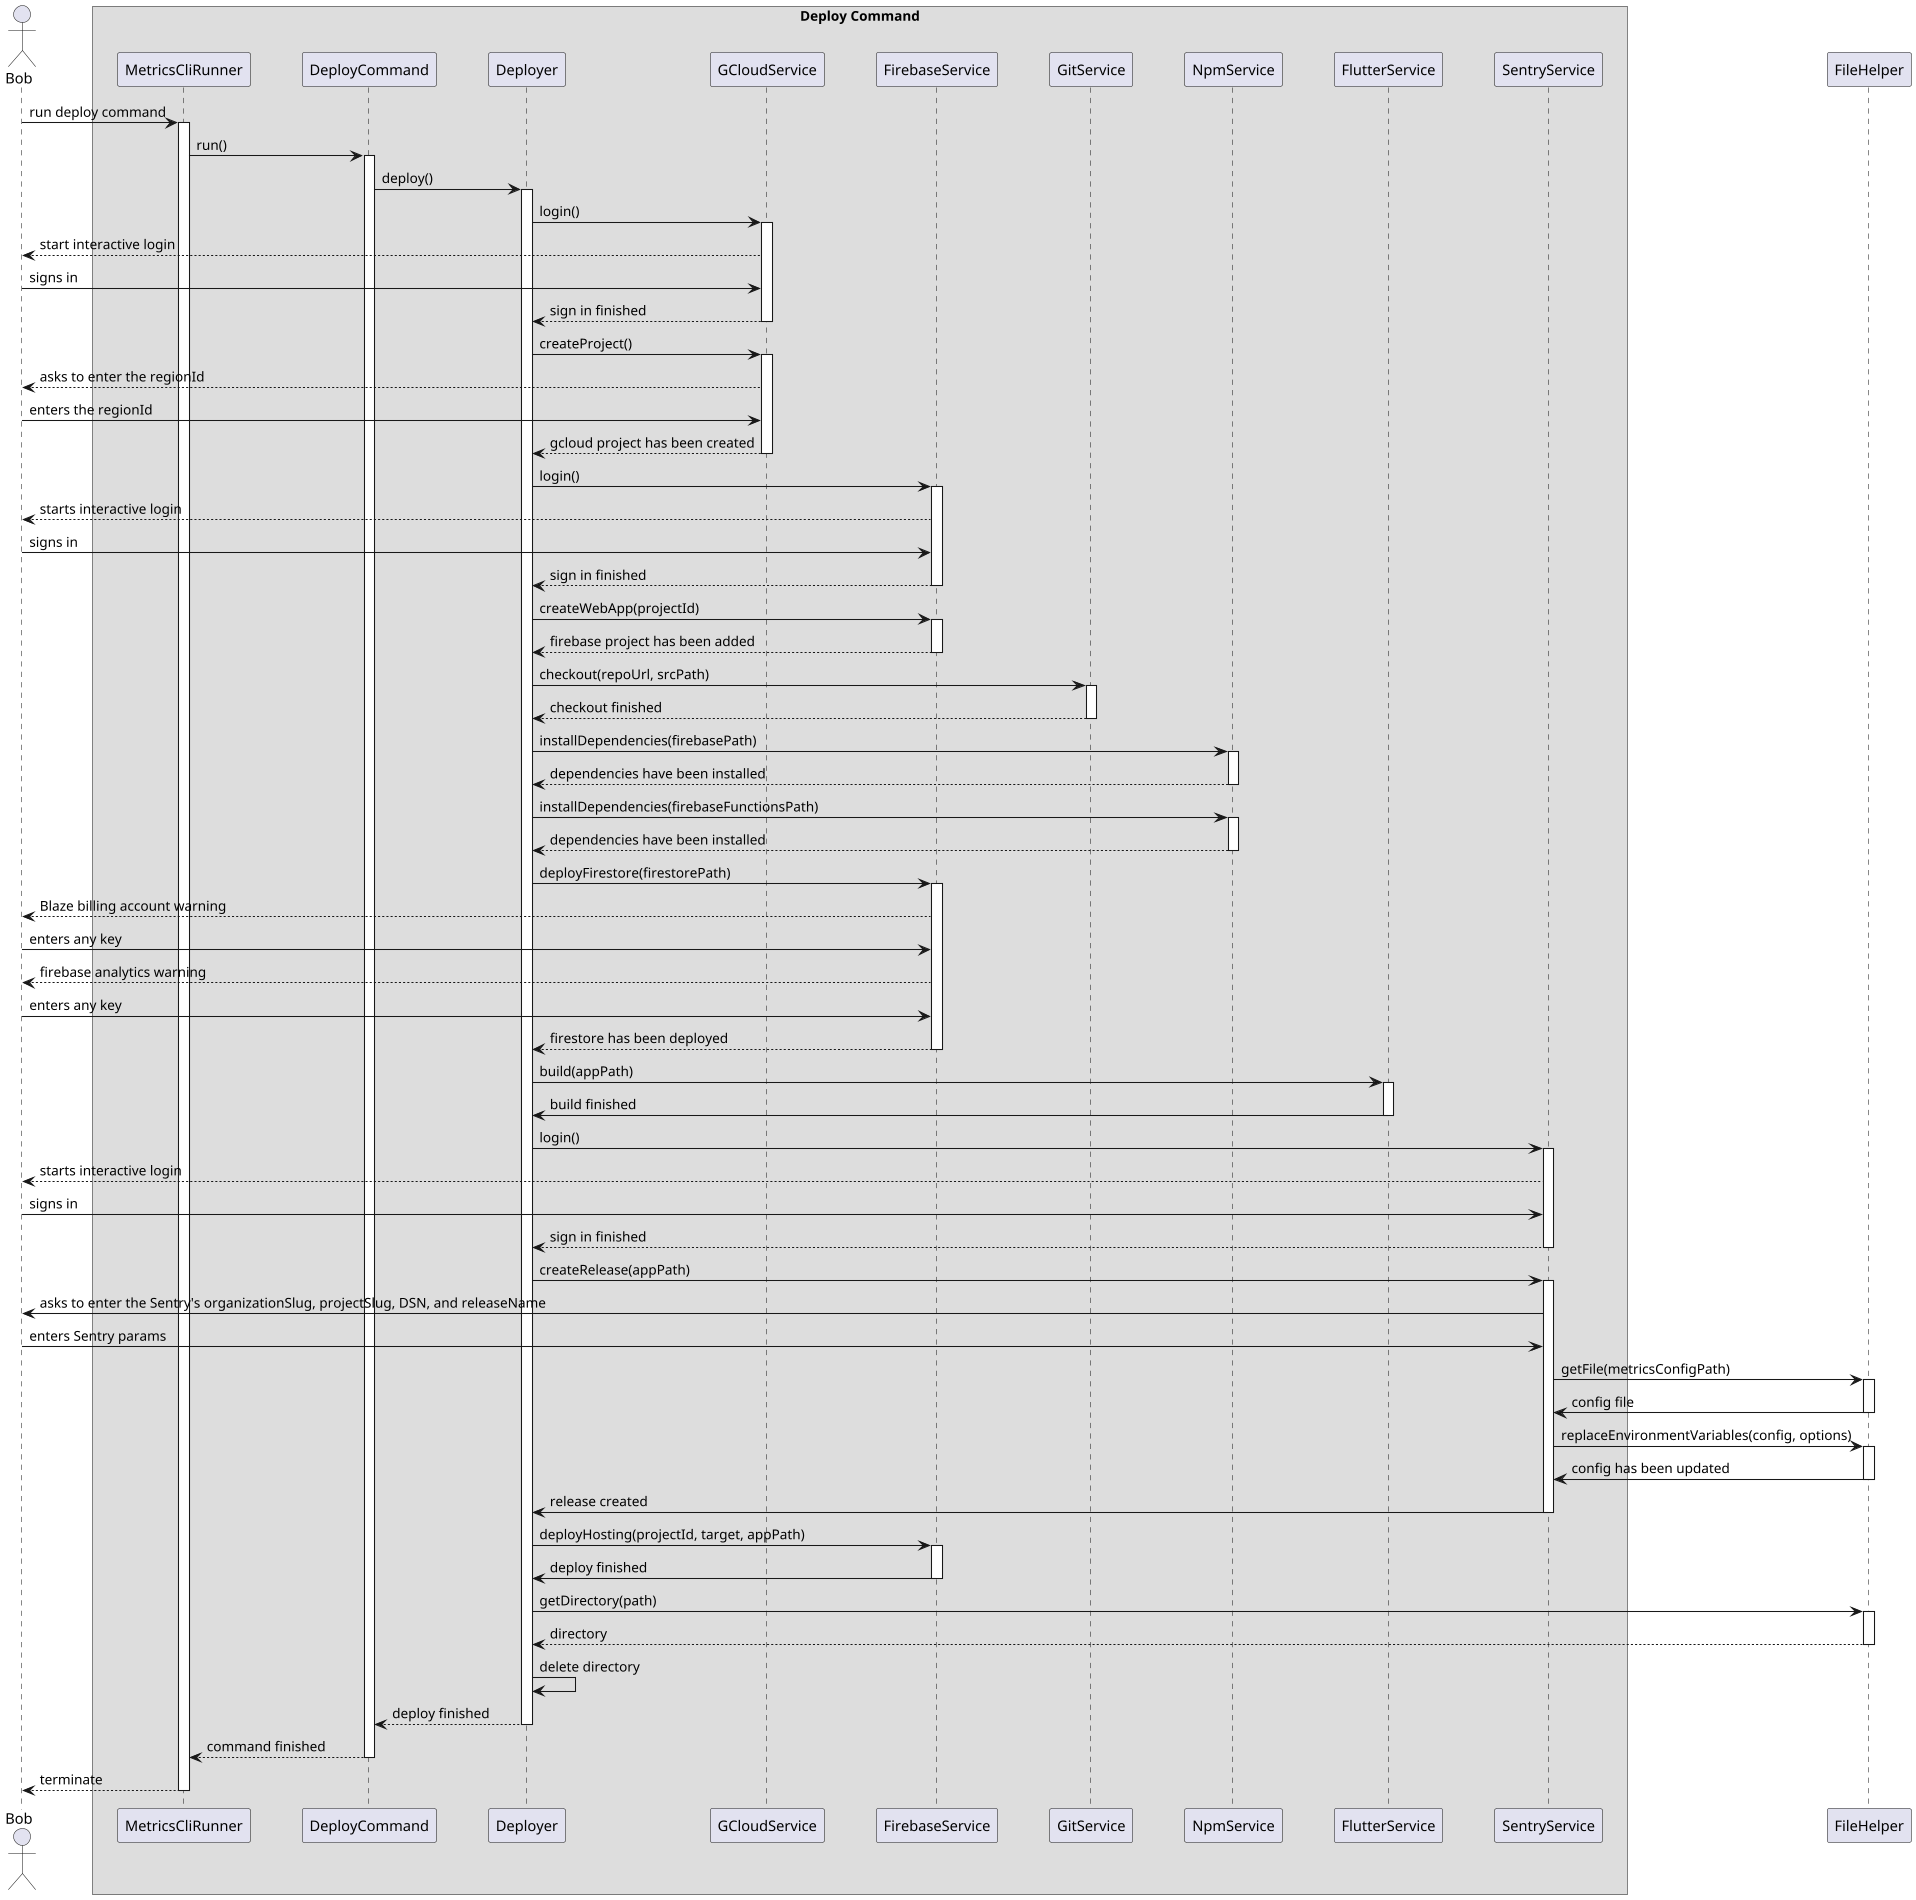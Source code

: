 @startuml deploy_command_sequence_diagram

scale 1900 height

skinparam ParticipantPadding 20
skinparam BoxPadding 10

actor Bob

box Deploy Command
participant MetricsCliRunner
participant DeployCommand
participant Deployer
participant GCloudService
participant FirebaseService
participant GitService
participant NpmService
participant FlutterService
participant SentryService
end box


participant FileHelper

Bob -> MetricsCliRunner ++ : run deploy command
MetricsCliRunner -> DeployCommand ++ : run()
DeployCommand -> Deployer ++ : deploy()
Deployer -> GCloudService ++ : login()

GCloudService --> Bob : start interactive login
Bob -> GCloudService : signs in
GCloudService --> Deployer -- : sign in finished

Deployer -> GCloudService ++ : createProject()

GCloudService --> Bob : asks to enter the regionId
Bob -> GCloudService : enters the regionId

GCloudService --> Deployer -- : gcloud project has been created

Deployer -> FirebaseService ++ : login()
FirebaseService --> Bob : starts interactive login
Bob -> FirebaseService : signs in
FirebaseService --> Deployer -- : sign in finished

Deployer -> FirebaseService ++ : createWebApp(projectId)

FirebaseService --> Deployer -- : firebase project has been added

Deployer -> GitService ++ : checkout(repoUrl, srcPath)
GitService --> Deployer -- : checkout finished


Deployer -> NpmService ++ : installDependencies(firebasePath)
NpmService --> Deployer -- : dependencies have been installed

Deployer -> NpmService ++ : installDependencies(firebaseFunctionsPath)
NpmService --> Deployer --: dependencies have been installed

Deployer -> FirebaseService ++ : deployFirestore(firestorePath)

FirebaseService --> Bob : Blaze billing account warning
Bob -> FirebaseService : enters any key

FirebaseService --> Bob : firebase analytics warning
Bob -> FirebaseService : enters any key

FirebaseService --> Deployer -- : firestore has been deployed


Deployer -> FlutterService ++ : build(appPath)
FlutterService -> Deployer -- : build finished

Deployer -> SentryService ++ : login()
SentryService --> Bob : starts interactive login
Bob -> SentryService : signs in
SentryService --> Deployer -- : sign in finished

Deployer -> SentryService ++ : createRelease(appPath)
SentryService -> Bob : asks to enter the Sentry's organizationSlug, projectSlug, DSN, and releaseName
Bob -> SentryService : enters Sentry params
SentryService -> FileHelper ++ : getFile(metricsConfigPath)
FileHelper -> SentryService -- : config file
SentryService -> FileHelper ++ : replaceEnvironmentVariables(config, options)
FileHelper -> SentryService -- : config has been updated
SentryService -> Deployer -- : release created

Deployer -> FirebaseService ++ : deployHosting(projectId, target, appPath)
FirebaseService -> Deployer -- : deploy finished

Deployer -> FileHelper ++: getDirectory(path)
FileHelper --> Deployer --: directory
Deployer -> Deployer : delete directory
Deployer --> DeployCommand --: deploy finished
DeployCommand --> MetricsCliRunner --: command finished
MetricsCliRunner --> Bob -- : terminate

@enduml
